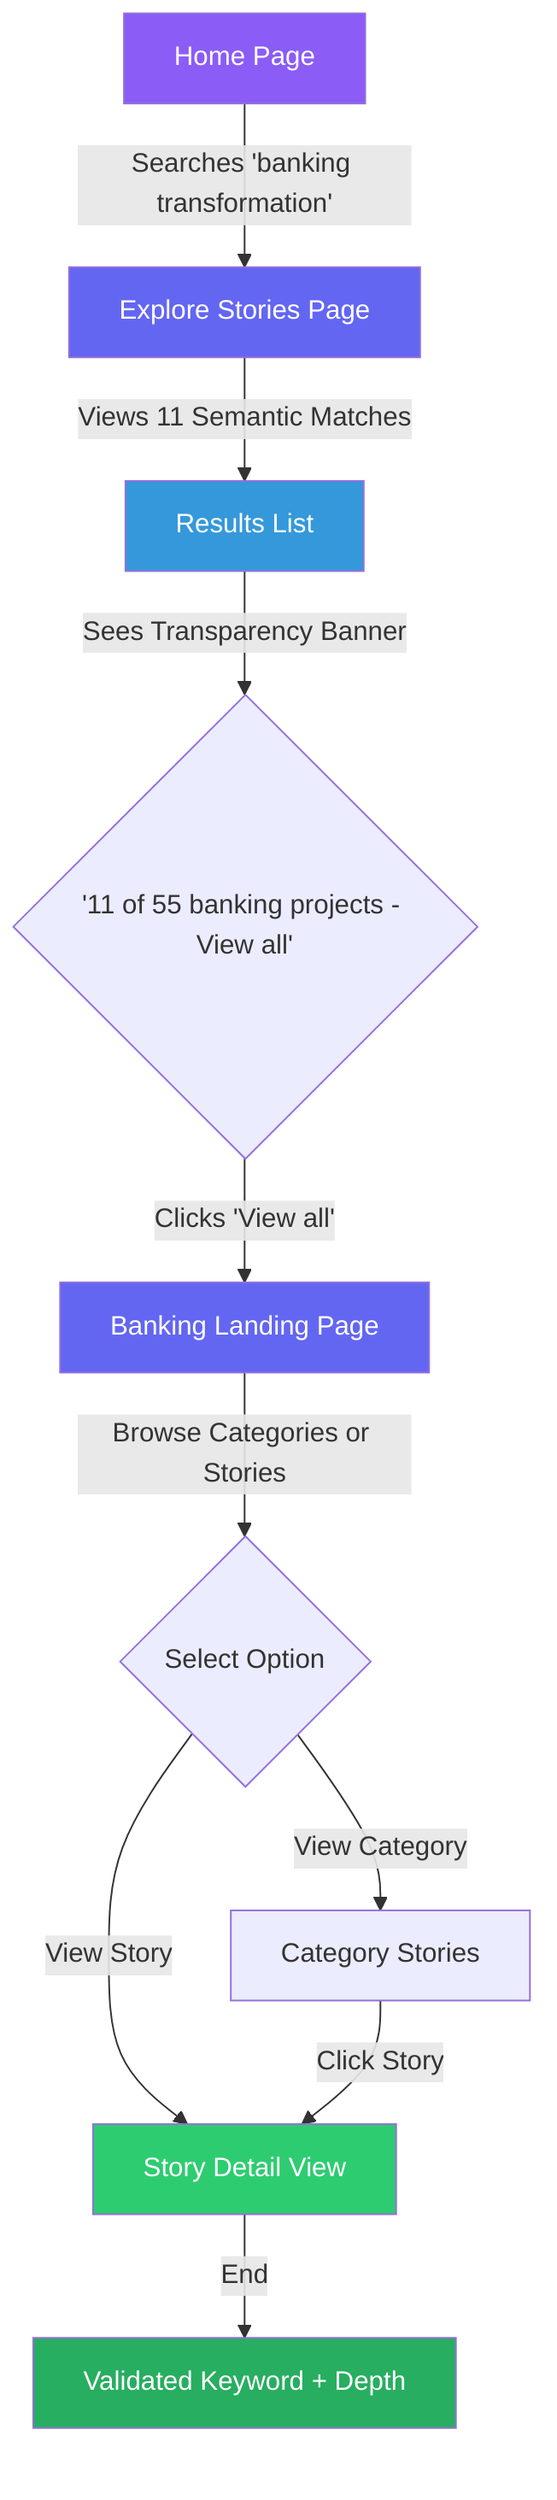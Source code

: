 graph TD
    A[Home Page] -->|Searches 'banking transformation'| B[Explore Stories Page]
    B -->|Views 11 Semantic Matches| C[Results List]
    C -->|Sees Transparency Banner| D{'11 of 55 banking projects - View all'}
    D -->|Clicks 'View all'| E[Banking Landing Page]
    E -->|Browse Categories or Stories| F{Select Option}
    F -->|View Category| G[Category Stories]
    F -->|View Story| H[Story Detail View]
    G -->|Click Story| H
    H -->|End| I[Validated Keyword + Depth]

    style A fill:#8B5CF6,color:#fff
    style B fill:#6366F1,color:#fff
    style C fill:#3498DB,color:#fff
    style E fill:#6366F1,color:#fff
    style H fill:#2ECC71,color:#fff
    style I fill:#27AE60,color:#fff
